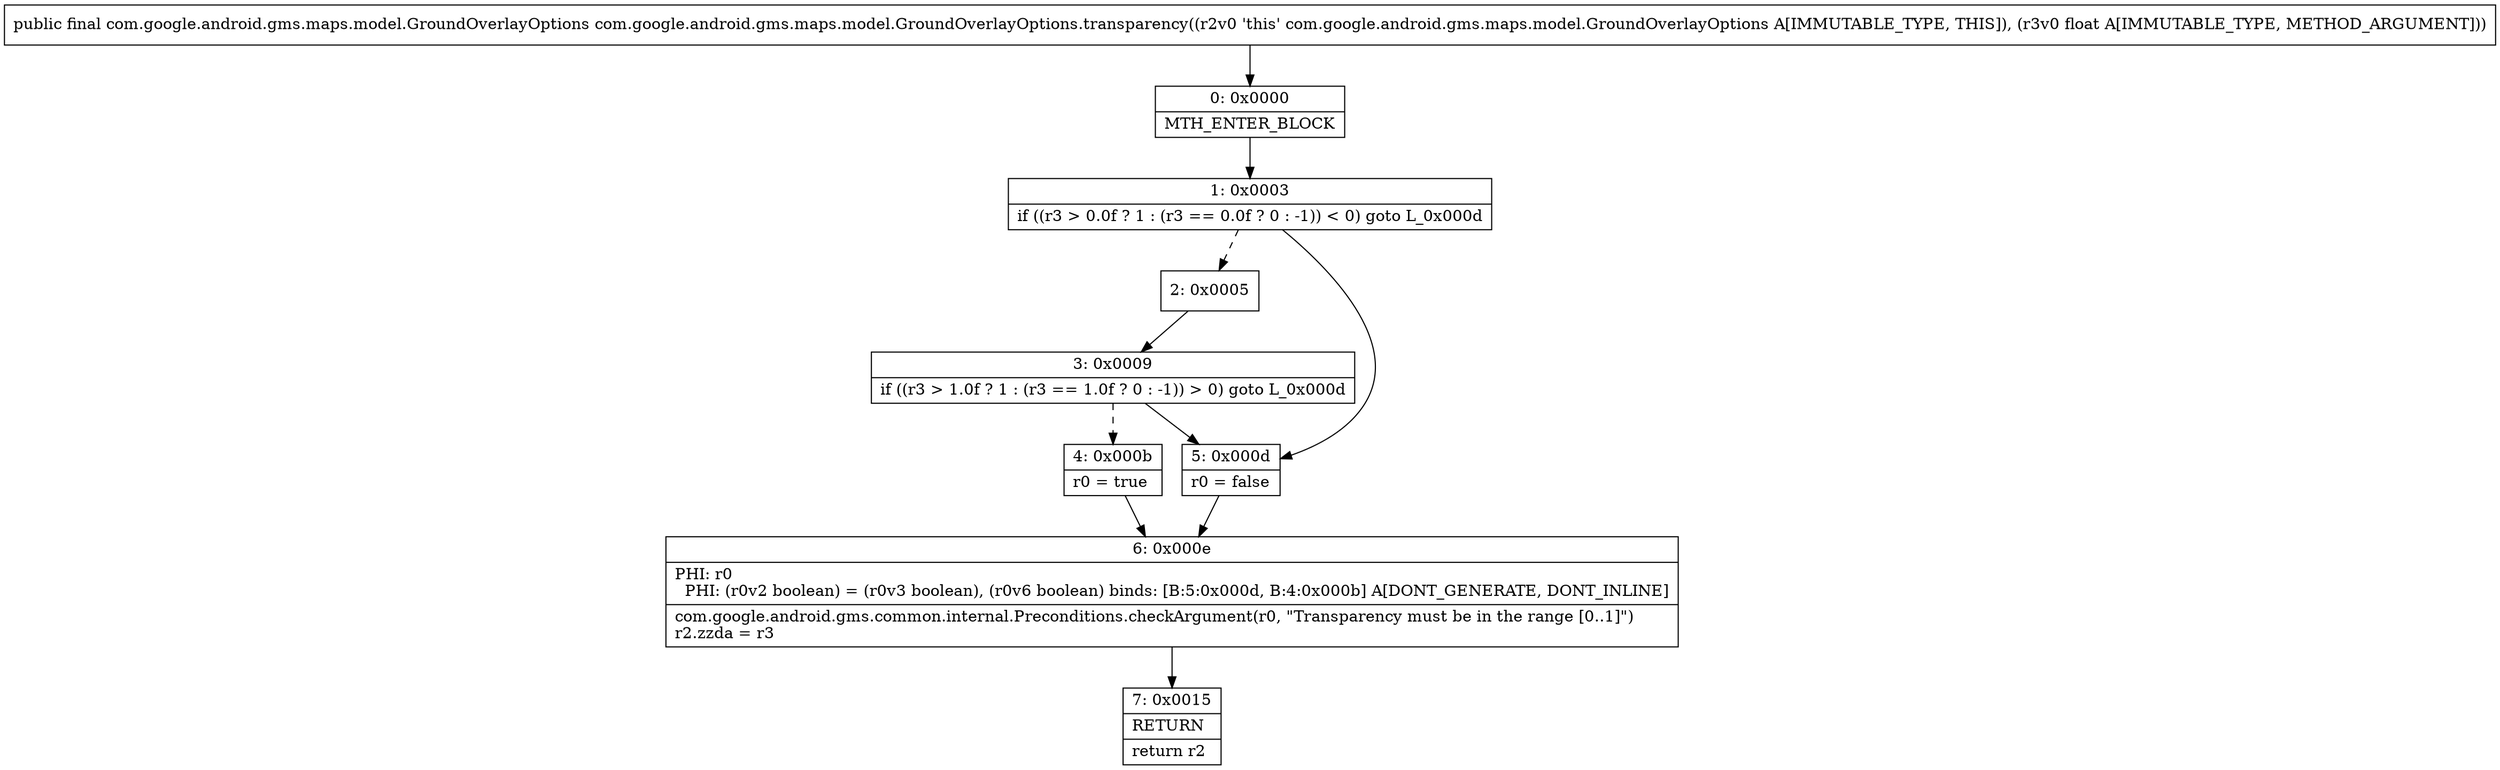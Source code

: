 digraph "CFG forcom.google.android.gms.maps.model.GroundOverlayOptions.transparency(F)Lcom\/google\/android\/gms\/maps\/model\/GroundOverlayOptions;" {
Node_0 [shape=record,label="{0\:\ 0x0000|MTH_ENTER_BLOCK\l}"];
Node_1 [shape=record,label="{1\:\ 0x0003|if ((r3 \> 0.0f ? 1 : (r3 == 0.0f ? 0 : \-1)) \< 0) goto L_0x000d\l}"];
Node_2 [shape=record,label="{2\:\ 0x0005}"];
Node_3 [shape=record,label="{3\:\ 0x0009|if ((r3 \> 1.0f ? 1 : (r3 == 1.0f ? 0 : \-1)) \> 0) goto L_0x000d\l}"];
Node_4 [shape=record,label="{4\:\ 0x000b|r0 = true\l}"];
Node_5 [shape=record,label="{5\:\ 0x000d|r0 = false\l}"];
Node_6 [shape=record,label="{6\:\ 0x000e|PHI: r0 \l  PHI: (r0v2 boolean) = (r0v3 boolean), (r0v6 boolean) binds: [B:5:0x000d, B:4:0x000b] A[DONT_GENERATE, DONT_INLINE]\l|com.google.android.gms.common.internal.Preconditions.checkArgument(r0, \"Transparency must be in the range [0..1]\")\lr2.zzda = r3\l}"];
Node_7 [shape=record,label="{7\:\ 0x0015|RETURN\l|return r2\l}"];
MethodNode[shape=record,label="{public final com.google.android.gms.maps.model.GroundOverlayOptions com.google.android.gms.maps.model.GroundOverlayOptions.transparency((r2v0 'this' com.google.android.gms.maps.model.GroundOverlayOptions A[IMMUTABLE_TYPE, THIS]), (r3v0 float A[IMMUTABLE_TYPE, METHOD_ARGUMENT])) }"];
MethodNode -> Node_0;
Node_0 -> Node_1;
Node_1 -> Node_2[style=dashed];
Node_1 -> Node_5;
Node_2 -> Node_3;
Node_3 -> Node_4[style=dashed];
Node_3 -> Node_5;
Node_4 -> Node_6;
Node_5 -> Node_6;
Node_6 -> Node_7;
}


